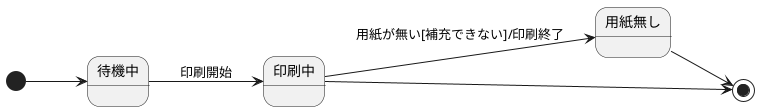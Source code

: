 @startuml 6-1
left to right direction
[*] --> 待機中
待機中 --> 印刷中 :印刷開始
印刷中 --> 用紙無し :用紙が無い[補充できない]/印刷終了
用紙無し --> [*]
印刷中 --> [*]



@enduml
